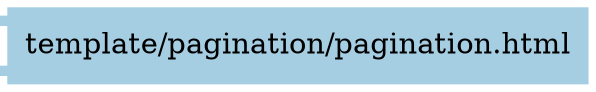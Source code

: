 digraph dependencies {
  node[shape="component",style="filled",colorscheme=paired12]


    node[shape="component"]
    "template/pagination/pagination.html"[label="template/pagination/pagination.html", color=1]

    


    node[shape="ellipse"]
    


    

    

    

    node[shape="cds"]
    

    









    node[shape="ellipse",style="filled", color=9]
    

    


    

    

    

    


}
